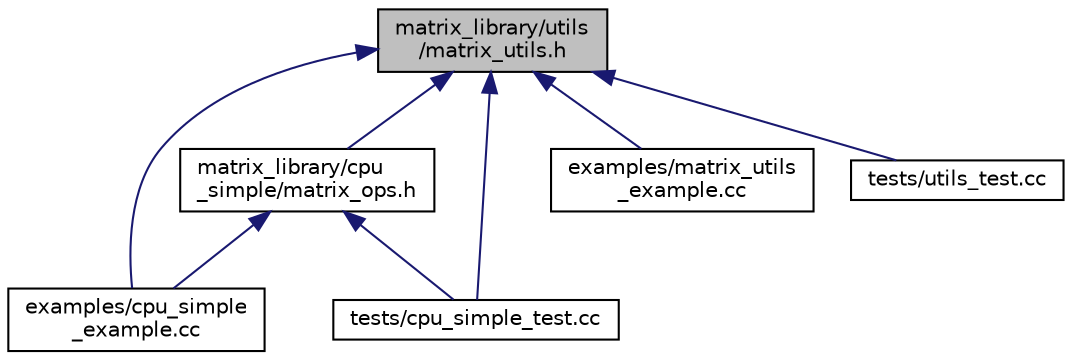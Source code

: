 digraph "matrix_library/utils/matrix_utils.h"
{
 // LATEX_PDF_SIZE
  edge [fontname="Helvetica",fontsize="10",labelfontname="Helvetica",labelfontsize="10"];
  node [fontname="Helvetica",fontsize="10",shape=record];
  Node1 [label="matrix_library/utils\l/matrix_utils.h",height=0.2,width=0.4,color="black", fillcolor="grey75", style="filled", fontcolor="black",tooltip="Containing declaration of matrix utilities."];
  Node1 -> Node2 [dir="back",color="midnightblue",fontsize="10",style="solid",fontname="Helvetica"];
  Node2 [label="matrix_library/cpu\l_simple/matrix_ops.h",height=0.2,width=0.4,color="black", fillcolor="white", style="filled",URL="$matrix__ops_8h.html",tooltip="Containing declaration of matrix operations in CPU simple version of library."];
  Node2 -> Node3 [dir="back",color="midnightblue",fontsize="10",style="solid",fontname="Helvetica"];
  Node3 [label="examples/cpu_simple\l_example.cc",height=0.2,width=0.4,color="black", fillcolor="white", style="filled",URL="$cpu__simple__example_8cc.html",tooltip="Containing example usage of matrix operations in CPU simple version of library."];
  Node2 -> Node4 [dir="back",color="midnightblue",fontsize="10",style="solid",fontname="Helvetica"];
  Node4 [label="tests/cpu_simple_test.cc",height=0.2,width=0.4,color="black", fillcolor="white", style="filled",URL="$cpu__simple__test_8cc.html",tooltip="Containing tests for cpu simple version of library."];
  Node1 -> Node3 [dir="back",color="midnightblue",fontsize="10",style="solid",fontname="Helvetica"];
  Node1 -> Node5 [dir="back",color="midnightblue",fontsize="10",style="solid",fontname="Helvetica"];
  Node5 [label="examples/matrix_utils\l_example.cc",height=0.2,width=0.4,color="black", fillcolor="white", style="filled",URL="$matrix__utils__example_8cc.html",tooltip="Containing example usage of matrix utilities."];
  Node1 -> Node4 [dir="back",color="midnightblue",fontsize="10",style="solid",fontname="Helvetica"];
  Node1 -> Node6 [dir="back",color="midnightblue",fontsize="10",style="solid",fontname="Helvetica"];
  Node6 [label="tests/utils_test.cc",height=0.2,width=0.4,color="black", fillcolor="white", style="filled",URL="$utils__test_8cc.html",tooltip="Containing tests for matrix utilities."];
}

